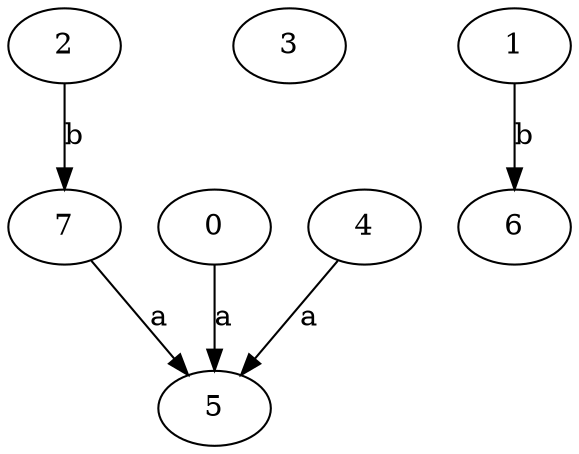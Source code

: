 strict digraph  {
2;
3;
0;
4;
5;
1;
6;
7;
2 -> 7  [label=b];
0 -> 5  [label=a];
4 -> 5  [label=a];
1 -> 6  [label=b];
7 -> 5  [label=a];
}
